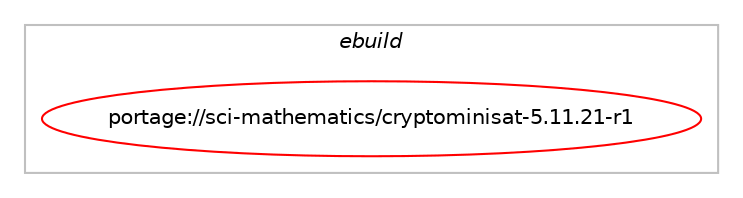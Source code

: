 digraph prolog {

# *************
# Graph options
# *************

newrank=true;
concentrate=true;
compound=true;
graph [rankdir=LR,fontname=Helvetica,fontsize=10,ranksep=1.5];#, ranksep=2.5, nodesep=0.2];
edge  [arrowhead=vee];
node  [fontname=Helvetica,fontsize=10];

# **********
# The ebuild
# **********

subgraph cluster_leftcol {
color=gray;
label=<<i>ebuild</i>>;
id [label="portage://sci-mathematics/cryptominisat-5.11.21-r1", color=red, width=4, href="../sci-mathematics/cryptominisat-5.11.21-r1.svg"];
}

# ****************
# The dependencies
# ****************

subgraph cluster_midcol {
color=gray;
label=<<i>dependencies</i>>;
subgraph cluster_compile {
fillcolor="#eeeeee";
style=filled;
label=<<i>compile</i>>;
# *** BEGIN UNKNOWN DEPENDENCY TYPE (TODO) ***
# id -> equal(use_conditional_group(positive,python,portage://sci-mathematics/cryptominisat-5.11.21-r1,[use_conditional_group(positive,python_targets_python3_11,portage://sci-mathematics/cryptominisat-5.11.21-r1,[package_dependency(portage://sci-mathematics/cryptominisat-5.11.21-r1,install,no,dev-lang,python,none,[,,],[slot(3.11)],[])]),use_conditional_group(positive,python_targets_python3_12,portage://sci-mathematics/cryptominisat-5.11.21-r1,[package_dependency(portage://sci-mathematics/cryptominisat-5.11.21-r1,install,no,dev-lang,python,none,[,,],[slot(3.12)],[])]),use_conditional_group(positive,python_targets_python3_13,portage://sci-mathematics/cryptominisat-5.11.21-r1,[package_dependency(portage://sci-mathematics/cryptominisat-5.11.21-r1,install,no,dev-lang,python,none,[,,],[slot(3.13)],[])]),use_conditional_group(positive,python_targets_python3_11,portage://sci-mathematics/cryptominisat-5.11.21-r1,[package_dependency(portage://sci-mathematics/cryptominisat-5.11.21-r1,install,no,dev-python,tomli,none,[,,],[],[use(optenable(python_targets_python3_11),negative),use(optenable(python_targets_python3_12),negative),use(optenable(python_targets_python3_13),negative)])]),use_conditional_group(positive,python_targets_python3_12,portage://sci-mathematics/cryptominisat-5.11.21-r1,[package_dependency(portage://sci-mathematics/cryptominisat-5.11.21-r1,install,no,dev-python,tomli,none,[,,],[],[use(optenable(python_targets_python3_11),negative),use(optenable(python_targets_python3_12),negative),use(optenable(python_targets_python3_13),negative)])]),use_conditional_group(positive,python_targets_python3_13,portage://sci-mathematics/cryptominisat-5.11.21-r1,[package_dependency(portage://sci-mathematics/cryptominisat-5.11.21-r1,install,no,dev-python,tomli,none,[,,],[],[use(optenable(python_targets_python3_11),negative),use(optenable(python_targets_python3_12),negative),use(optenable(python_targets_python3_13),negative)])])]))
# *** END UNKNOWN DEPENDENCY TYPE (TODO) ***

# *** BEGIN UNKNOWN DEPENDENCY TYPE (TODO) ***
# id -> equal(package_dependency(portage://sci-mathematics/cryptominisat-5.11.21-r1,install,no,dev-libs,boost,none,[,,],any_same_slot,[]))
# *** END UNKNOWN DEPENDENCY TYPE (TODO) ***

# *** BEGIN UNKNOWN DEPENDENCY TYPE (TODO) ***
# id -> equal(package_dependency(portage://sci-mathematics/cryptominisat-5.11.21-r1,install,no,sys-libs,zlib,none,[,,],any_same_slot,[]))
# *** END UNKNOWN DEPENDENCY TYPE (TODO) ***

}
subgraph cluster_compileandrun {
fillcolor="#eeeeee";
style=filled;
label=<<i>compile and run</i>>;
}
subgraph cluster_run {
fillcolor="#eeeeee";
style=filled;
label=<<i>run</i>>;
# *** BEGIN UNKNOWN DEPENDENCY TYPE (TODO) ***
# id -> equal(use_conditional_group(positive,python,portage://sci-mathematics/cryptominisat-5.11.21-r1,[use_conditional_group(positive,python_targets_python3_11,portage://sci-mathematics/cryptominisat-5.11.21-r1,[package_dependency(portage://sci-mathematics/cryptominisat-5.11.21-r1,run,no,dev-lang,python,none,[,,],[slot(3.11)],[])]),use_conditional_group(positive,python_targets_python3_12,portage://sci-mathematics/cryptominisat-5.11.21-r1,[package_dependency(portage://sci-mathematics/cryptominisat-5.11.21-r1,run,no,dev-lang,python,none,[,,],[slot(3.12)],[])]),use_conditional_group(positive,python_targets_python3_13,portage://sci-mathematics/cryptominisat-5.11.21-r1,[package_dependency(portage://sci-mathematics/cryptominisat-5.11.21-r1,run,no,dev-lang,python,none,[,,],[slot(3.13)],[])]),use_conditional_group(positive,python_targets_python3_11,portage://sci-mathematics/cryptominisat-5.11.21-r1,[package_dependency(portage://sci-mathematics/cryptominisat-5.11.21-r1,run,no,dev-python,tomli,none,[,,],[],[use(optenable(python_targets_python3_11),negative),use(optenable(python_targets_python3_12),negative),use(optenable(python_targets_python3_13),negative)])]),use_conditional_group(positive,python_targets_python3_12,portage://sci-mathematics/cryptominisat-5.11.21-r1,[package_dependency(portage://sci-mathematics/cryptominisat-5.11.21-r1,run,no,dev-python,tomli,none,[,,],[],[use(optenable(python_targets_python3_11),negative),use(optenable(python_targets_python3_12),negative),use(optenable(python_targets_python3_13),negative)])]),use_conditional_group(positive,python_targets_python3_13,portage://sci-mathematics/cryptominisat-5.11.21-r1,[package_dependency(portage://sci-mathematics/cryptominisat-5.11.21-r1,run,no,dev-python,tomli,none,[,,],[],[use(optenable(python_targets_python3_11),negative),use(optenable(python_targets_python3_12),negative),use(optenable(python_targets_python3_13),negative)])])]))
# *** END UNKNOWN DEPENDENCY TYPE (TODO) ***

# *** BEGIN UNKNOWN DEPENDENCY TYPE (TODO) ***
# id -> equal(package_dependency(portage://sci-mathematics/cryptominisat-5.11.21-r1,run,no,dev-libs,boost,none,[,,],any_same_slot,[]))
# *** END UNKNOWN DEPENDENCY TYPE (TODO) ***

# *** BEGIN UNKNOWN DEPENDENCY TYPE (TODO) ***
# id -> equal(package_dependency(portage://sci-mathematics/cryptominisat-5.11.21-r1,run,no,sys-libs,zlib,none,[,,],any_same_slot,[]))
# *** END UNKNOWN DEPENDENCY TYPE (TODO) ***

}
}

# **************
# The candidates
# **************

subgraph cluster_choices {
rank=same;
color=gray;
label=<<i>candidates</i>>;

}

}

